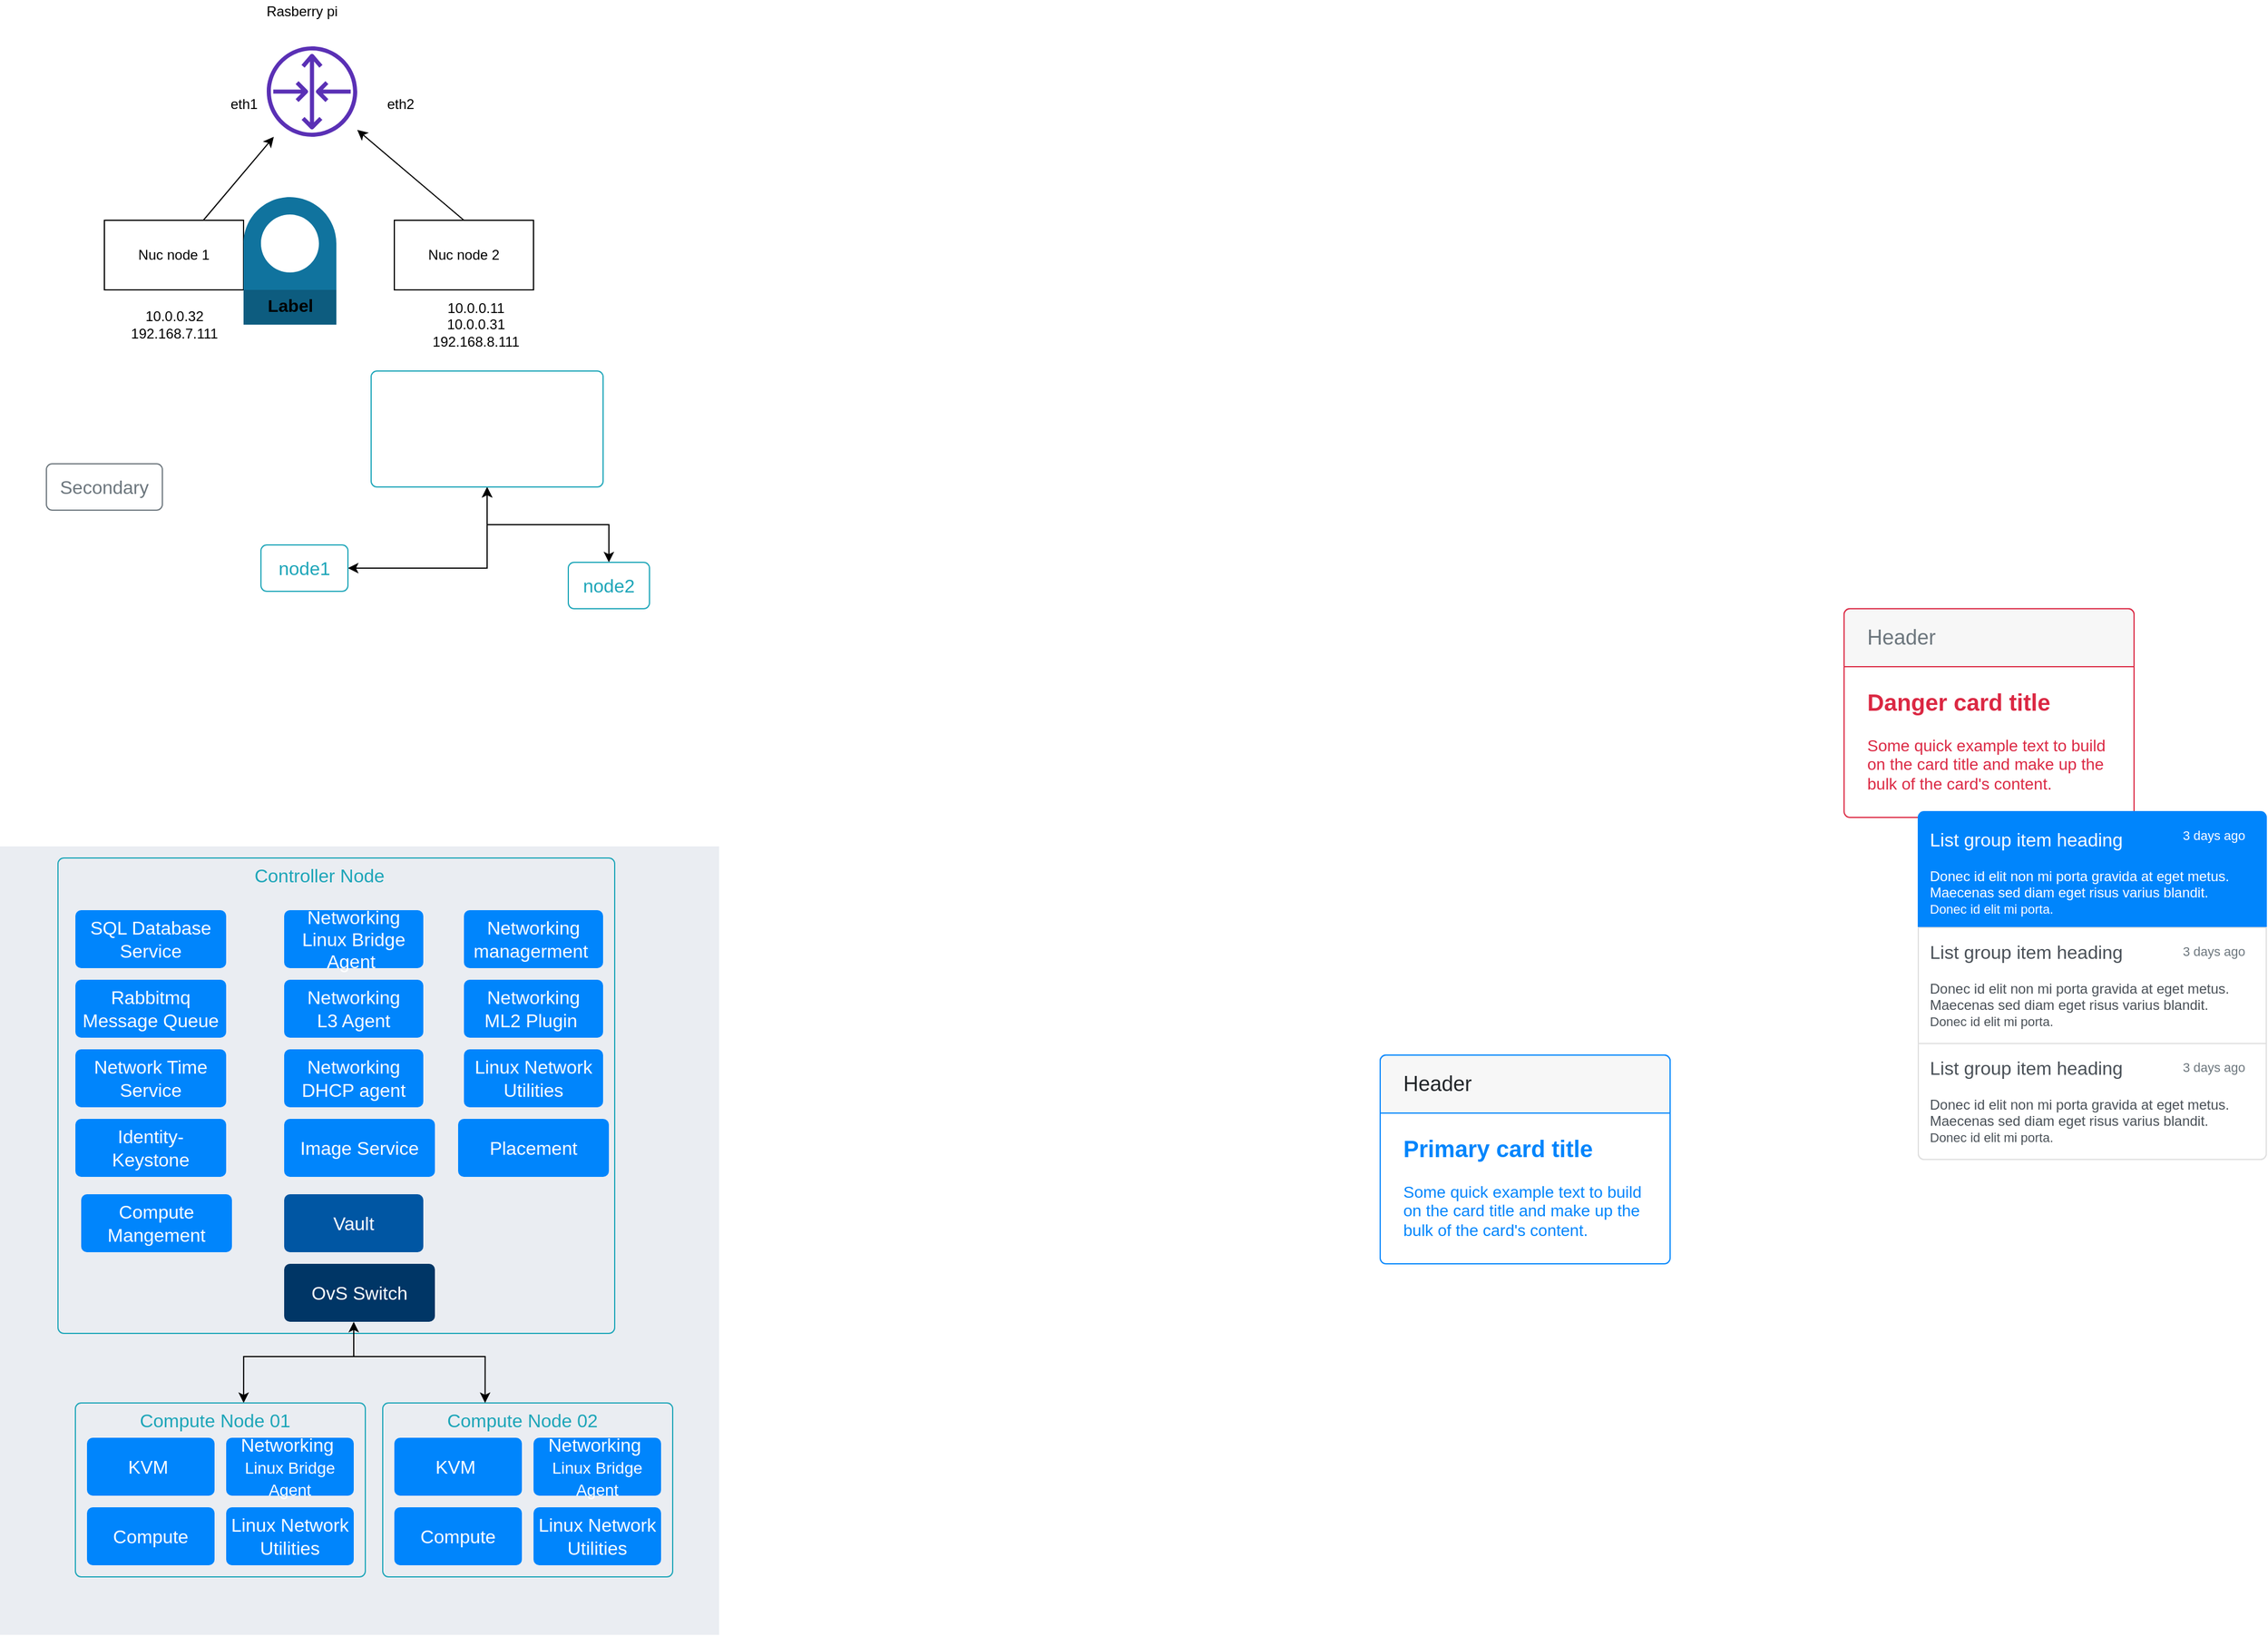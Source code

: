 <mxfile version="14.6.13" type="device"><diagram id="h3Jt2O4HdHz219vgeGAb" name="Page-1"><mxGraphModel dx="2062" dy="1159" grid="1" gridSize="10" guides="1" tooltips="1" connect="1" arrows="1" fold="1" page="1" pageScale="1" pageWidth="827" pageHeight="1169" math="0" shadow="0"><root><mxCell id="0"/><mxCell id="1" parent="0"/><mxCell id="NMZe_ihU9lKuoSoYIfX9-24" value="" style="fillColor=#EAEDF2;strokeColor=none;" parent="1" vertex="1"><mxGeometry y="790" width="620" height="680" as="geometry"/></mxCell><mxCell id="RAMdn045bFsorNvkETzi-16" value="" style="html=1;shadow=0;dashed=0;shape=mxgraph.bootstrap.rrect;rSize=5;strokeColor=#1CA5B8;strokeWidth=1;fillColor=none;fontColor=#1CA5B8;whiteSpace=wrap;align=center;verticalAlign=middle;spacingLeft=0;fontStyle=0;fontSize=16;spacing=5;" vertex="1" parent="1"><mxGeometry x="50" y="800" width="480" height="410" as="geometry"/></mxCell><mxCell id="HKGziFhGNPYgMlsEqEek-1" value="Nuc node 1" style="rounded=0;whiteSpace=wrap;html=1;" parent="1" vertex="1"><mxGeometry x="90" y="250" width="120" height="60" as="geometry"/></mxCell><mxCell id="HKGziFhGNPYgMlsEqEek-3" value="" style="outlineConnect=0;fontColor=#232F3E;gradientColor=none;fillColor=#5A30B5;strokeColor=none;dashed=0;verticalLabelPosition=bottom;verticalAlign=top;align=center;html=1;fontSize=12;fontStyle=0;aspect=fixed;pointerEvents=1;shape=mxgraph.aws4.router;" parent="1" vertex="1"><mxGeometry x="230" y="100" width="78" height="78" as="geometry"/></mxCell><mxCell id="HKGziFhGNPYgMlsEqEek-4" value="" style="endArrow=classic;html=1;" parent="1" source="HKGziFhGNPYgMlsEqEek-1" target="HKGziFhGNPYgMlsEqEek-3" edge="1"><mxGeometry width="50" height="50" relative="1" as="geometry"><mxPoint x="390" y="300" as="sourcePoint"/><mxPoint x="440" y="250" as="targetPoint"/></mxGeometry></mxCell><mxCell id="HKGziFhGNPYgMlsEqEek-5" value="Nuc node 2" style="rounded=0;whiteSpace=wrap;html=1;" parent="1" vertex="1"><mxGeometry x="340" y="250" width="120" height="60" as="geometry"/></mxCell><mxCell id="HKGziFhGNPYgMlsEqEek-6" value="" style="endArrow=classic;html=1;exitX=0.5;exitY=0;exitDx=0;exitDy=0;" parent="1" source="HKGziFhGNPYgMlsEqEek-5" target="HKGziFhGNPYgMlsEqEek-3" edge="1"><mxGeometry width="50" height="50" relative="1" as="geometry"><mxPoint x="185.319" y="260" as="sourcePoint"/><mxPoint x="330" y="210" as="targetPoint"/></mxGeometry></mxCell><mxCell id="HKGziFhGNPYgMlsEqEek-7" value="10.0.0.32&lt;br&gt;192.168.7.111" style="text;html=1;align=center;verticalAlign=middle;resizable=0;points=[];autosize=1;" parent="1" vertex="1"><mxGeometry x="105" y="325" width="90" height="30" as="geometry"/></mxCell><mxCell id="HKGziFhGNPYgMlsEqEek-8" value="10.0.0.11&lt;br&gt;10.0.0.31&lt;br&gt;192.168.8.111&lt;br&gt;" style="text;html=1;align=center;verticalAlign=middle;resizable=0;points=[];autosize=1;" parent="1" vertex="1"><mxGeometry x="365" y="315" width="90" height="50" as="geometry"/></mxCell><mxCell id="HKGziFhGNPYgMlsEqEek-9" value="Rasberry pi" style="text;html=1;align=center;verticalAlign=middle;resizable=0;points=[];autosize=1;" parent="1" vertex="1"><mxGeometry x="220" y="60" width="80" height="20" as="geometry"/></mxCell><mxCell id="HKGziFhGNPYgMlsEqEek-10" value="eth1" style="text;html=1;align=center;verticalAlign=middle;resizable=0;points=[];autosize=1;" parent="1" vertex="1"><mxGeometry x="190" y="140" width="40" height="20" as="geometry"/></mxCell><mxCell id="HKGziFhGNPYgMlsEqEek-12" value="eth2" style="text;html=1;align=center;verticalAlign=middle;resizable=0;points=[];autosize=1;" parent="1" vertex="1"><mxGeometry x="325" y="140" width="40" height="20" as="geometry"/></mxCell><mxCell id="NMZe_ihU9lKuoSoYIfX9-2" value="Label" style="verticalLabelPosition=middle;verticalAlign=bottom;html=1;shape=mxgraph.infographic.circularDial;dy=15;fillColor=#10739E;strokeColor=none;labelPosition=center;align=center;fontStyle=1;fontSize=15;spacingBottom=5;" parent="1" vertex="1"><mxGeometry x="210" y="230" width="80" height="110.0" as="geometry"/></mxCell><mxCell id="NMZe_ihU9lKuoSoYIfX9-27" value="" style="edgeStyle=orthogonalEdgeStyle;rounded=0;orthogonalLoop=1;jettySize=auto;html=1;startArrow=classic;startFill=1;" parent="1" source="NMZe_ihU9lKuoSoYIfX9-3" target="NMZe_ihU9lKuoSoYIfX9-26" edge="1"><mxGeometry relative="1" as="geometry"/></mxCell><mxCell id="NMZe_ihU9lKuoSoYIfX9-3" value="node1" style="html=1;shadow=0;dashed=0;shape=mxgraph.bootstrap.rrect;rSize=5;strokeColor=#1CA5B8;strokeWidth=1;fillColor=none;fontColor=#1CA5B8;whiteSpace=wrap;align=center;verticalAlign=middle;spacingLeft=0;fontStyle=0;fontSize=16;spacing=5;" parent="1" vertex="1"><mxGeometry x="225" y="530" width="75" height="40" as="geometry"/></mxCell><mxCell id="NMZe_ihU9lKuoSoYIfX9-4" value="&lt;b&gt;&lt;font style=&quot;font-size: 20px&quot;&gt;Danger card title&lt;/font&gt;&lt;/b&gt;&lt;br style=&quot;font-size: 14px&quot;&gt;&lt;br style=&quot;font-size: 14px&quot;&gt;Some quick example text to build on the card title and make up the bulk of the card's content." style="html=1;shadow=0;dashed=0;shape=mxgraph.bootstrap.rrect;rSize=5;strokeColor=#DB2843;html=1;whiteSpace=wrap;fillColor=#ffffff;fontColor=#DB2843;verticalAlign=bottom;align=left;spacing=20;spacingBottom=0;fontSize=14;" parent="1" vertex="1"><mxGeometry x="1590" y="585" width="250" height="180" as="geometry"/></mxCell><mxCell id="NMZe_ihU9lKuoSoYIfX9-5" value="Header" style="html=1;shadow=0;dashed=0;shape=mxgraph.bootstrap.topButton;rSize=5;perimeter=none;whiteSpace=wrap;fillColor=#F7F7F7;strokeColor=#DB2843;fontColor=#6C767D;resizeWidth=1;fontSize=18;align=left;spacing=20;" parent="NMZe_ihU9lKuoSoYIfX9-4" vertex="1"><mxGeometry width="250" height="50" relative="1" as="geometry"/></mxCell><mxCell id="NMZe_ihU9lKuoSoYIfX9-6" value="&lt;b&gt;&lt;font style=&quot;font-size: 20px&quot;&gt;Primary card title&lt;/font&gt;&lt;/b&gt;&lt;br style=&quot;font-size: 14px&quot;&gt;&lt;br style=&quot;font-size: 14px&quot;&gt;Some quick example text to build on the card title and make up the bulk of the card's content." style="html=1;shadow=0;dashed=0;shape=mxgraph.bootstrap.rrect;rSize=5;strokeColor=#0085FC;html=1;whiteSpace=wrap;fillColor=#ffffff;fontColor=#0085FC;verticalAlign=bottom;align=left;spacing=20;spacingBottom=0;fontSize=14;" parent="1" vertex="1"><mxGeometry x="1190" y="970" width="250" height="180" as="geometry"/></mxCell><mxCell id="NMZe_ihU9lKuoSoYIfX9-7" value="Header" style="html=1;shadow=0;dashed=0;shape=mxgraph.bootstrap.topButton;rSize=5;perimeter=none;whiteSpace=wrap;fillColor=#F7F7F7;strokeColor=#0085FC;fontColor=#212529;resizeWidth=1;fontSize=18;align=left;spacing=20;" parent="NMZe_ihU9lKuoSoYIfX9-6" vertex="1"><mxGeometry width="250" height="50" relative="1" as="geometry"/></mxCell><mxCell id="NMZe_ihU9lKuoSoYIfX9-17" value="" style="html=1;shadow=0;dashed=0;shape=mxgraph.bootstrap.rrect;rSize=5;strokeColor=#DFDFDF;html=1;whiteSpace=wrap;fillColor=#FFFFFF;fontColor=#495057;" parent="1" vertex="1"><mxGeometry x="1654" y="760" width="300" height="300" as="geometry"/></mxCell><mxCell id="NMZe_ihU9lKuoSoYIfX9-18" value="&lt;font style=&quot;font-size: 16px&quot;&gt;List group item heading&lt;/font&gt;&lt;br&gt;&lt;br&gt;Donec id elit non mi porta gravida at eget metus. Maecenas sed diam eget risus varius blandit.&lt;br&gt;&lt;font style=&quot;font-size: 11px&quot;&gt;Donec id elit mi porta.&lt;/font&gt;" style="html=1;shadow=0;dashed=0;shape=mxgraph.bootstrap.topButton;rSize=5;perimeter=none;whiteSpace=wrap;resizeWidth=1;align=left;spacing=10;verticalAlign=top;fillColor=#0085FC;strokeColor=#0085FC;fontColor=#ffffff;" parent="NMZe_ihU9lKuoSoYIfX9-17" vertex="1"><mxGeometry width="300" height="100" relative="1" as="geometry"/></mxCell><mxCell id="NMZe_ihU9lKuoSoYIfX9-19" value="3 days ago" style="strokeColor=none;fillColor=none;fontColor=#ffffff;fontSize=11;" parent="NMZe_ihU9lKuoSoYIfX9-18" vertex="1"><mxGeometry x="1" width="90" height="40" relative="1" as="geometry"><mxPoint x="-90" as="offset"/></mxGeometry></mxCell><mxCell id="NMZe_ihU9lKuoSoYIfX9-20" value="&lt;font style=&quot;font-size: 16px&quot;&gt;List group item heading&lt;/font&gt;&lt;br&gt;&lt;br&gt;Donec id elit non mi porta gravida at eget metus. Maecenas sed diam eget risus varius blandit.&lt;br&gt;&lt;font style=&quot;font-size: 11px&quot;&gt;Donec id elit mi porta.&lt;/font&gt;" style="strokeColor=inherit;fillColor=inherit;gradientColor=inherit;fontColor=inherit;html=1;shadow=0;dashed=0;perimeter=none;whiteSpace=wrap;resizeWidth=1;align=left;spacing=10;" parent="NMZe_ihU9lKuoSoYIfX9-17" vertex="1"><mxGeometry width="300" height="100" relative="1" as="geometry"><mxPoint y="100" as="offset"/></mxGeometry></mxCell><mxCell id="NMZe_ihU9lKuoSoYIfX9-21" value="3 days ago" style="strokeColor=none;fillColor=none;fontColor=#6C767D;fontSize=11;" parent="NMZe_ihU9lKuoSoYIfX9-20" vertex="1"><mxGeometry x="1" width="90" height="40" relative="1" as="geometry"><mxPoint x="-90" as="offset"/></mxGeometry></mxCell><mxCell id="NMZe_ihU9lKuoSoYIfX9-22" value="&lt;font style=&quot;font-size: 16px&quot;&gt;List group item heading&lt;/font&gt;&lt;br&gt;&lt;br&gt;Donec id elit non mi porta gravida at eget metus. Maecenas sed diam eget risus varius blandit.&lt;br&gt;&lt;font style=&quot;font-size: 11px&quot;&gt;Donec id elit mi porta.&lt;/font&gt;" style="strokeColor=inherit;fillColor=inherit;gradientColor=inherit;fontColor=inherit;html=1;shadow=0;dashed=0;shape=mxgraph.bootstrap.bottomButton;rSize=5;perimeter=none;whiteSpace=wrap;resizeWidth=1;resizeHeight=0;align=left;spacing=10;" parent="NMZe_ihU9lKuoSoYIfX9-17" vertex="1"><mxGeometry y="1" width="300" height="100" relative="1" as="geometry"><mxPoint y="-100" as="offset"/></mxGeometry></mxCell><mxCell id="NMZe_ihU9lKuoSoYIfX9-23" value="3 days ago" style="strokeColor=none;fillColor=none;fontColor=#6C767D;fontSize=11;" parent="NMZe_ihU9lKuoSoYIfX9-22" vertex="1"><mxGeometry x="1" width="90" height="40" relative="1" as="geometry"><mxPoint x="-90" as="offset"/></mxGeometry></mxCell><mxCell id="NMZe_ihU9lKuoSoYIfX9-28" value="" style="edgeStyle=orthogonalEdgeStyle;rounded=0;orthogonalLoop=1;jettySize=auto;html=1;startArrow=classic;startFill=1;" parent="1" source="NMZe_ihU9lKuoSoYIfX9-25" target="NMZe_ihU9lKuoSoYIfX9-26" edge="1"><mxGeometry relative="1" as="geometry"/></mxCell><mxCell id="NMZe_ihU9lKuoSoYIfX9-25" value="node2" style="html=1;shadow=0;dashed=0;shape=mxgraph.bootstrap.rrect;rSize=5;strokeColor=#1CA5B8;strokeWidth=1;fillColor=none;fontColor=#1CA5B8;whiteSpace=wrap;align=center;verticalAlign=middle;spacingLeft=0;fontStyle=0;fontSize=16;spacing=5;" parent="1" vertex="1"><mxGeometry x="490" y="545" width="70" height="40" as="geometry"/></mxCell><mxCell id="NMZe_ihU9lKuoSoYIfX9-26" value="" style="html=1;shadow=0;dashed=0;shape=mxgraph.bootstrap.rrect;rSize=5;strokeColor=#1CA5B8;strokeWidth=1;fillColor=none;fontColor=#1CA5B8;whiteSpace=wrap;align=center;verticalAlign=middle;spacingLeft=0;fontStyle=0;fontSize=16;spacing=5;" parent="1" vertex="1"><mxGeometry x="320" y="380" width="200" height="100" as="geometry"/></mxCell><mxCell id="NMZe_ihU9lKuoSoYIfX9-29" value="Secondary" style="html=1;shadow=0;dashed=0;shape=mxgraph.bootstrap.rrect;rSize=5;strokeColor=#6C767D;strokeWidth=1;fillColor=none;fontColor=#6C767D;whiteSpace=wrap;align=center;verticalAlign=middle;spacingLeft=0;fontStyle=0;fontSize=16;spacing=5;" parent="1" vertex="1"><mxGeometry x="40" y="460" width="100" height="40" as="geometry"/></mxCell><mxCell id="NMZe_ihU9lKuoSoYIfX9-30" value="Networking&lt;br&gt;managerment&amp;nbsp;" style="html=1;shadow=0;dashed=0;shape=mxgraph.bootstrap.rrect;rSize=5;strokeColor=none;strokeWidth=1;fillColor=#0085FC;fontColor=#FFFFFF;whiteSpace=wrap;align=center;verticalAlign=middle;spacingLeft=0;fontStyle=0;fontSize=16;spacing=5;" parent="1" vertex="1"><mxGeometry x="400" y="845" width="120" height="50" as="geometry"/></mxCell><mxCell id="NMZe_ihU9lKuoSoYIfX9-31" value="SQL Database Service" style="html=1;shadow=0;dashed=0;shape=mxgraph.bootstrap.rrect;rSize=5;strokeColor=none;strokeWidth=1;fillColor=#0085FC;fontColor=#FFFFFF;whiteSpace=wrap;align=center;verticalAlign=middle;spacingLeft=0;fontStyle=0;fontSize=16;spacing=5;" parent="1" vertex="1"><mxGeometry x="65" y="845" width="130" height="50" as="geometry"/></mxCell><mxCell id="NMZe_ihU9lKuoSoYIfX9-32" value="Rabbitmq Message Queue" style="html=1;shadow=0;dashed=0;shape=mxgraph.bootstrap.rrect;rSize=5;strokeColor=none;strokeWidth=1;fillColor=#0085FC;fontColor=#FFFFFF;whiteSpace=wrap;align=center;verticalAlign=middle;spacingLeft=0;fontStyle=0;fontSize=16;spacing=5;" parent="1" vertex="1"><mxGeometry x="65" y="905" width="130" height="50" as="geometry"/></mxCell><mxCell id="RAMdn045bFsorNvkETzi-2" value="Network Time Service" style="html=1;shadow=0;dashed=0;shape=mxgraph.bootstrap.rrect;rSize=5;strokeColor=none;strokeWidth=1;fillColor=#0085FC;fontColor=#FFFFFF;whiteSpace=wrap;align=center;verticalAlign=middle;spacingLeft=0;fontStyle=0;fontSize=16;spacing=5;" vertex="1" parent="1"><mxGeometry x="65" y="965" width="130" height="50" as="geometry"/></mxCell><mxCell id="RAMdn045bFsorNvkETzi-3" value="Identity-Keystone" style="html=1;shadow=0;dashed=0;shape=mxgraph.bootstrap.rrect;rSize=5;strokeColor=none;strokeWidth=1;fillColor=#0085FC;fontColor=#FFFFFF;whiteSpace=wrap;align=center;verticalAlign=middle;spacingLeft=0;fontStyle=0;fontSize=16;spacing=5;" vertex="1" parent="1"><mxGeometry x="65" y="1025" width="130" height="50" as="geometry"/></mxCell><mxCell id="RAMdn045bFsorNvkETzi-4" value="Image Service" style="html=1;shadow=0;dashed=0;shape=mxgraph.bootstrap.rrect;rSize=5;strokeColor=none;strokeWidth=1;fillColor=#0085FC;fontColor=#FFFFFF;whiteSpace=wrap;align=center;verticalAlign=middle;spacingLeft=0;fontStyle=0;fontSize=16;spacing=5;" vertex="1" parent="1"><mxGeometry x="245" y="1025" width="130" height="50" as="geometry"/></mxCell><mxCell id="RAMdn045bFsorNvkETzi-5" value="Placement" style="html=1;shadow=0;dashed=0;shape=mxgraph.bootstrap.rrect;rSize=5;strokeColor=none;strokeWidth=1;fillColor=#0085FC;fontColor=#FFFFFF;whiteSpace=wrap;align=center;verticalAlign=middle;spacingLeft=0;fontStyle=0;fontSize=16;spacing=5;" vertex="1" parent="1"><mxGeometry x="395" y="1025" width="130" height="50" as="geometry"/></mxCell><mxCell id="RAMdn045bFsorNvkETzi-6" value="Compute Mangement" style="html=1;shadow=0;dashed=0;shape=mxgraph.bootstrap.rrect;rSize=5;strokeColor=none;strokeWidth=1;fillColor=#0085FC;fontColor=#FFFFFF;whiteSpace=wrap;align=center;verticalAlign=middle;spacingLeft=0;fontStyle=0;fontSize=16;spacing=5;" vertex="1" parent="1"><mxGeometry x="70" y="1090" width="130" height="50" as="geometry"/></mxCell><mxCell id="RAMdn045bFsorNvkETzi-7" value="Networking&lt;br&gt;ML2 Plugin&amp;nbsp;" style="html=1;shadow=0;dashed=0;shape=mxgraph.bootstrap.rrect;rSize=5;strokeColor=none;strokeWidth=1;fillColor=#0085FC;fontColor=#FFFFFF;whiteSpace=wrap;align=center;verticalAlign=middle;spacingLeft=0;fontStyle=0;fontSize=16;spacing=5;" vertex="1" parent="1"><mxGeometry x="400" y="905" width="120" height="50" as="geometry"/></mxCell><mxCell id="RAMdn045bFsorNvkETzi-8" value="Linux Network Utilities" style="html=1;shadow=0;dashed=0;shape=mxgraph.bootstrap.rrect;rSize=5;strokeColor=none;strokeWidth=1;fillColor=#0085FC;fontColor=#FFFFFF;whiteSpace=wrap;align=center;verticalAlign=middle;spacingLeft=0;fontStyle=0;fontSize=16;spacing=5;" vertex="1" parent="1"><mxGeometry x="400" y="965" width="120" height="50" as="geometry"/></mxCell><mxCell id="RAMdn045bFsorNvkETzi-9" value="Networking&lt;br&gt;Linux Bridge Agent&amp;nbsp;" style="html=1;shadow=0;dashed=0;shape=mxgraph.bootstrap.rrect;rSize=5;strokeColor=none;strokeWidth=1;fillColor=#0085FC;fontColor=#FFFFFF;whiteSpace=wrap;align=center;verticalAlign=middle;spacingLeft=0;fontStyle=0;fontSize=16;spacing=5;" vertex="1" parent="1"><mxGeometry x="245" y="845" width="120" height="50" as="geometry"/></mxCell><mxCell id="RAMdn045bFsorNvkETzi-10" value="Networking&lt;br&gt;L3 Agent" style="html=1;shadow=0;dashed=0;shape=mxgraph.bootstrap.rrect;rSize=5;strokeColor=none;strokeWidth=1;fillColor=#0085FC;fontColor=#FFFFFF;whiteSpace=wrap;align=center;verticalAlign=middle;spacingLeft=0;fontStyle=0;fontSize=16;spacing=5;" vertex="1" parent="1"><mxGeometry x="245" y="905" width="120" height="50" as="geometry"/></mxCell><mxCell id="RAMdn045bFsorNvkETzi-11" value="Networking DHCP agent" style="html=1;shadow=0;dashed=0;shape=mxgraph.bootstrap.rrect;rSize=5;strokeColor=none;strokeWidth=1;fillColor=#0085FC;fontColor=#FFFFFF;whiteSpace=wrap;align=center;verticalAlign=middle;spacingLeft=0;fontStyle=0;fontSize=16;spacing=5;" vertex="1" parent="1"><mxGeometry x="245" y="965" width="120" height="50" as="geometry"/></mxCell><mxCell id="RAMdn045bFsorNvkETzi-15" value="Vault" style="html=1;shadow=0;dashed=0;shape=mxgraph.bootstrap.rrect;rSize=5;strokeColor=none;strokeWidth=1;fontColor=#FFFFFF;whiteSpace=wrap;align=center;verticalAlign=middle;spacingLeft=0;fontStyle=0;fontSize=16;spacing=5;fillColor=#0056A3;" vertex="1" parent="1"><mxGeometry x="245" y="1090" width="120" height="50" as="geometry"/></mxCell><mxCell id="RAMdn045bFsorNvkETzi-18" value="&lt;span style=&quot;color: rgb(28 , 165 , 184) ; font-size: 16px&quot;&gt;Controller Node&lt;/span&gt;" style="text;html=1;align=center;verticalAlign=middle;resizable=0;points=[];autosize=1;strokeColor=none;" vertex="1" parent="1"><mxGeometry x="210" y="805" width="130" height="20" as="geometry"/></mxCell><mxCell id="RAMdn045bFsorNvkETzi-27" value="OvS Switch" style="html=1;shadow=0;dashed=0;shape=mxgraph.bootstrap.rrect;rSize=5;strokeColor=none;strokeWidth=1;fontColor=#FFFFFF;whiteSpace=wrap;align=center;verticalAlign=middle;spacingLeft=0;fontStyle=0;fontSize=16;spacing=5;fillColor=#003666;" vertex="1" parent="1"><mxGeometry x="245" y="1150" width="130" height="50" as="geometry"/></mxCell><mxCell id="RAMdn045bFsorNvkETzi-28" value="" style="html=1;shadow=0;dashed=0;shape=mxgraph.bootstrap.rrect;rSize=5;strokeColor=#1CA5B8;strokeWidth=1;fillColor=none;fontColor=#1CA5B8;whiteSpace=wrap;align=center;verticalAlign=middle;spacingLeft=0;fontStyle=0;fontSize=16;spacing=5;" vertex="1" parent="1"><mxGeometry x="330" y="1270" width="250" height="150" as="geometry"/></mxCell><mxCell id="RAMdn045bFsorNvkETzi-29" value="&lt;span style=&quot;color: rgb(28 , 165 , 184) ; font-size: 16px&quot;&gt;Compute Node 02&lt;/span&gt;" style="text;html=1;align=center;verticalAlign=middle;resizable=0;points=[];autosize=1;strokeColor=none;" vertex="1" parent="1"><mxGeometry x="375" y="1275" width="150" height="20" as="geometry"/></mxCell><mxCell id="RAMdn045bFsorNvkETzi-30" value="KVM&amp;nbsp;" style="html=1;shadow=0;dashed=0;shape=mxgraph.bootstrap.rrect;rSize=5;strokeColor=none;strokeWidth=1;fillColor=#0085FC;fontColor=#FFFFFF;whiteSpace=wrap;align=center;verticalAlign=middle;spacingLeft=0;fontStyle=0;fontSize=16;spacing=5;" vertex="1" parent="1"><mxGeometry x="340" y="1300" width="110" height="50" as="geometry"/></mxCell><mxCell id="RAMdn045bFsorNvkETzi-31" value="Compute" style="html=1;shadow=0;dashed=0;shape=mxgraph.bootstrap.rrect;rSize=5;strokeColor=none;strokeWidth=1;fillColor=#0085FC;fontColor=#FFFFFF;whiteSpace=wrap;align=center;verticalAlign=middle;spacingLeft=0;fontStyle=0;fontSize=16;spacing=5;" vertex="1" parent="1"><mxGeometry x="340" y="1360" width="110" height="50" as="geometry"/></mxCell><mxCell id="RAMdn045bFsorNvkETzi-32" value="Linux Network Utilities" style="html=1;shadow=0;dashed=0;shape=mxgraph.bootstrap.rrect;rSize=5;strokeColor=none;strokeWidth=1;fillColor=#0085FC;fontColor=#FFFFFF;whiteSpace=wrap;align=center;verticalAlign=middle;spacingLeft=0;fontStyle=0;fontSize=16;spacing=5;" vertex="1" parent="1"><mxGeometry x="460" y="1360" width="110" height="50" as="geometry"/></mxCell><mxCell id="RAMdn045bFsorNvkETzi-33" value="Networking&amp;nbsp;&lt;br&gt;&lt;font style=&quot;font-size: 14px&quot;&gt;Linux Bridge Agent&lt;/font&gt;" style="html=1;shadow=0;dashed=0;shape=mxgraph.bootstrap.rrect;rSize=5;strokeColor=none;strokeWidth=1;fillColor=#0085FC;fontColor=#FFFFFF;whiteSpace=wrap;align=center;verticalAlign=middle;spacingLeft=0;fontStyle=0;fontSize=16;spacing=5;" vertex="1" parent="1"><mxGeometry x="460" y="1300" width="110" height="50" as="geometry"/></mxCell><mxCell id="RAMdn045bFsorNvkETzi-39" value="" style="edgeStyle=orthogonalEdgeStyle;rounded=0;orthogonalLoop=1;jettySize=auto;html=1;startArrow=classic;startFill=1;exitX=0.353;exitY=0;exitDx=0;exitDy=0;exitPerimeter=0;" edge="1" parent="1" source="RAMdn045bFsorNvkETzi-28" target="RAMdn045bFsorNvkETzi-27"><mxGeometry relative="1" as="geometry"><mxPoint x="305" y="695" as="sourcePoint"/><mxPoint x="200" y="630" as="targetPoint"/><Array as="points"><mxPoint x="418" y="1230"/><mxPoint x="305" y="1230"/></Array></mxGeometry></mxCell><mxCell id="RAMdn045bFsorNvkETzi-40" value="" style="edgeStyle=orthogonalEdgeStyle;rounded=0;orthogonalLoop=1;jettySize=auto;html=1;startArrow=classic;startFill=1;exitX=0.471;exitY=0;exitDx=0;exitDy=0;exitPerimeter=0;endArrow=none;endFill=0;" edge="1" parent="1"><mxGeometry relative="1" as="geometry"><mxPoint x="210.07" y="1270" as="sourcePoint"/><mxPoint x="310" y="1230" as="targetPoint"/><Array as="points"><mxPoint x="210" y="1230"/><mxPoint x="310" y="1230"/></Array></mxGeometry></mxCell><mxCell id="RAMdn045bFsorNvkETzi-72" value="" style="html=1;shadow=0;dashed=0;shape=mxgraph.bootstrap.rrect;rSize=5;strokeColor=#1CA5B8;strokeWidth=1;fillColor=none;fontColor=#1CA5B8;whiteSpace=wrap;align=center;verticalAlign=middle;spacingLeft=0;fontStyle=0;fontSize=16;spacing=5;" vertex="1" parent="1"><mxGeometry x="65" y="1270" width="250" height="150" as="geometry"/></mxCell><mxCell id="RAMdn045bFsorNvkETzi-73" value="&lt;span style=&quot;color: rgb(28 , 165 , 184) ; font-size: 16px&quot;&gt;Compute Node 01&lt;/span&gt;" style="text;html=1;align=center;verticalAlign=middle;resizable=0;points=[];autosize=1;strokeColor=none;" vertex="1" parent="1"><mxGeometry x="110" y="1275" width="150" height="20" as="geometry"/></mxCell><mxCell id="RAMdn045bFsorNvkETzi-74" value="KVM&amp;nbsp;" style="html=1;shadow=0;dashed=0;shape=mxgraph.bootstrap.rrect;rSize=5;strokeColor=none;strokeWidth=1;fillColor=#0085FC;fontColor=#FFFFFF;whiteSpace=wrap;align=center;verticalAlign=middle;spacingLeft=0;fontStyle=0;fontSize=16;spacing=5;" vertex="1" parent="1"><mxGeometry x="75" y="1300" width="110" height="50" as="geometry"/></mxCell><mxCell id="RAMdn045bFsorNvkETzi-75" value="Compute" style="html=1;shadow=0;dashed=0;shape=mxgraph.bootstrap.rrect;rSize=5;strokeColor=none;strokeWidth=1;fillColor=#0085FC;fontColor=#FFFFFF;whiteSpace=wrap;align=center;verticalAlign=middle;spacingLeft=0;fontStyle=0;fontSize=16;spacing=5;" vertex="1" parent="1"><mxGeometry x="75" y="1360" width="110" height="50" as="geometry"/></mxCell><mxCell id="RAMdn045bFsorNvkETzi-76" value="Linux Network Utilities" style="html=1;shadow=0;dashed=0;shape=mxgraph.bootstrap.rrect;rSize=5;strokeColor=none;strokeWidth=1;fillColor=#0085FC;fontColor=#FFFFFF;whiteSpace=wrap;align=center;verticalAlign=middle;spacingLeft=0;fontStyle=0;fontSize=16;spacing=5;" vertex="1" parent="1"><mxGeometry x="195" y="1360" width="110" height="50" as="geometry"/></mxCell><mxCell id="RAMdn045bFsorNvkETzi-77" value="Networking&amp;nbsp;&lt;br&gt;&lt;font style=&quot;font-size: 14px&quot;&gt;Linux Bridge Agent&lt;/font&gt;" style="html=1;shadow=0;dashed=0;shape=mxgraph.bootstrap.rrect;rSize=5;strokeColor=none;strokeWidth=1;fillColor=#0085FC;fontColor=#FFFFFF;whiteSpace=wrap;align=center;verticalAlign=middle;spacingLeft=0;fontStyle=0;fontSize=16;spacing=5;" vertex="1" parent="1"><mxGeometry x="195" y="1300" width="110" height="50" as="geometry"/></mxCell></root></mxGraphModel></diagram></mxfile>